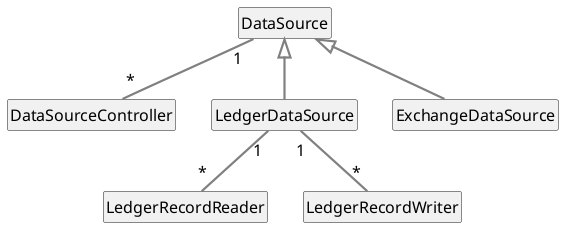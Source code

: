 @startuml Domain Model

skinparam style strictuml
skinparam DefaultFontName Arial
skinparam DefaultFontSize 16
skinparam DefaultFontStyle bold
skinparam ArrowThickness 2.2
skinparam ArrowColor #gray
hide empty members

' Domain Objects

class "DataSource" as DataSource {
}

class "DataSourceController" as DataSourceController {
}

class "LedgerDataSource" as LedgerDataSource {
}

class "ExchangeDataSource" as ExchangeDataSource {
}

class "LedgerRecordReader" as LedgerRecordReader {
}

class "LedgerRecordWriter" as LedgerRecordWriter {
}

' Relationships Inheritance

DataSource <|-- LedgerDataSource
DataSource <|-- ExchangeDataSource

' Relationships Cardinalities

DataSource "1"--"*" DataSourceController

LedgerDataSource "1"--"*" LedgerRecordReader
LedgerDataSource "1"--"*" LedgerRecordWriter

@enduml

